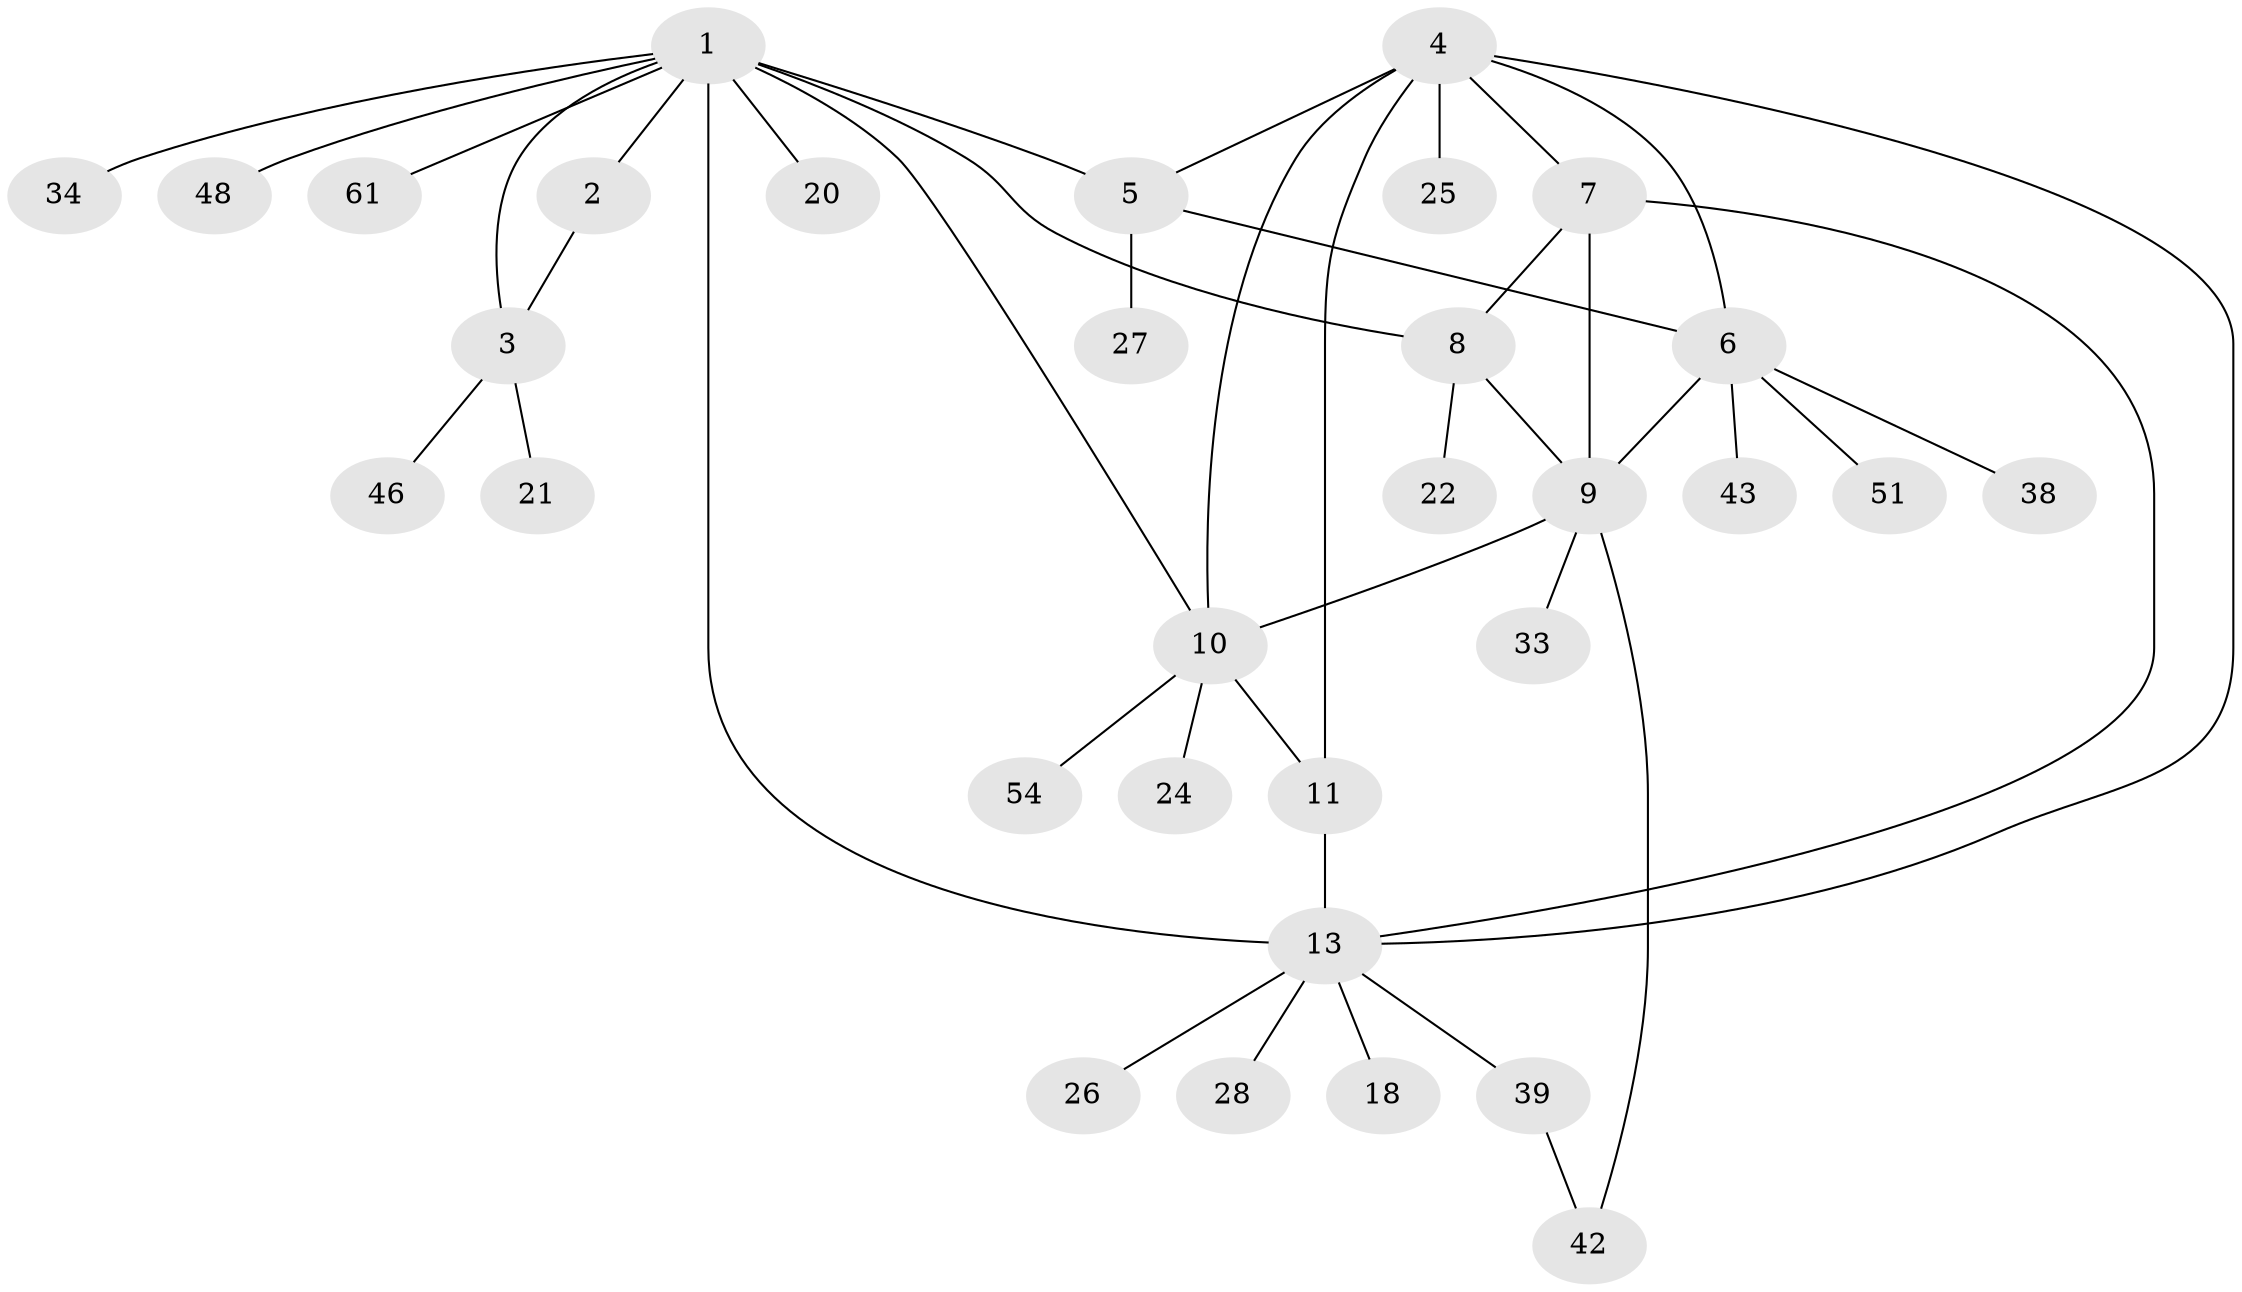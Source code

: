 // original degree distribution, {11: 0.015384615384615385, 2: 0.16923076923076924, 4: 0.07692307692307693, 7: 0.07692307692307693, 6: 0.015384615384615385, 9: 0.015384615384615385, 5: 0.03076923076923077, 1: 0.5538461538461539, 3: 0.046153846153846156}
// Generated by graph-tools (version 1.1) at 2025/15/03/09/25 04:15:49]
// undirected, 32 vertices, 43 edges
graph export_dot {
graph [start="1"]
  node [color=gray90,style=filled];
  1;
  2;
  3;
  4;
  5;
  6 [super="+40+30+31"];
  7 [super="+41+57"];
  8;
  9 [super="+32"];
  10 [super="+16+12+29+17"];
  11;
  13 [super="+45+15+14"];
  18;
  20 [super="+47"];
  21 [super="+53"];
  22;
  24;
  25;
  26;
  27 [super="+35"];
  28;
  33;
  34;
  38 [super="+56+52+55+44"];
  39;
  42 [super="+62+58"];
  43;
  46;
  48;
  51;
  54;
  61;
  1 -- 2;
  1 -- 3;
  1 -- 5;
  1 -- 8;
  1 -- 10;
  1 -- 20;
  1 -- 34;
  1 -- 48;
  1 -- 61;
  1 -- 13 [weight=2];
  2 -- 3;
  3 -- 21;
  3 -- 46;
  4 -- 5;
  4 -- 6;
  4 -- 7;
  4 -- 11;
  4 -- 13;
  4 -- 25;
  4 -- 10;
  5 -- 6;
  5 -- 27;
  6 -- 38;
  6 -- 51;
  6 -- 9;
  6 -- 43;
  7 -- 8;
  7 -- 9;
  7 -- 13;
  8 -- 9;
  8 -- 22;
  9 -- 10;
  9 -- 33;
  9 -- 42;
  10 -- 11 [weight=2];
  10 -- 24;
  10 -- 54;
  11 -- 13;
  13 -- 39;
  13 -- 28;
  13 -- 18;
  13 -- 26;
  39 -- 42;
}

